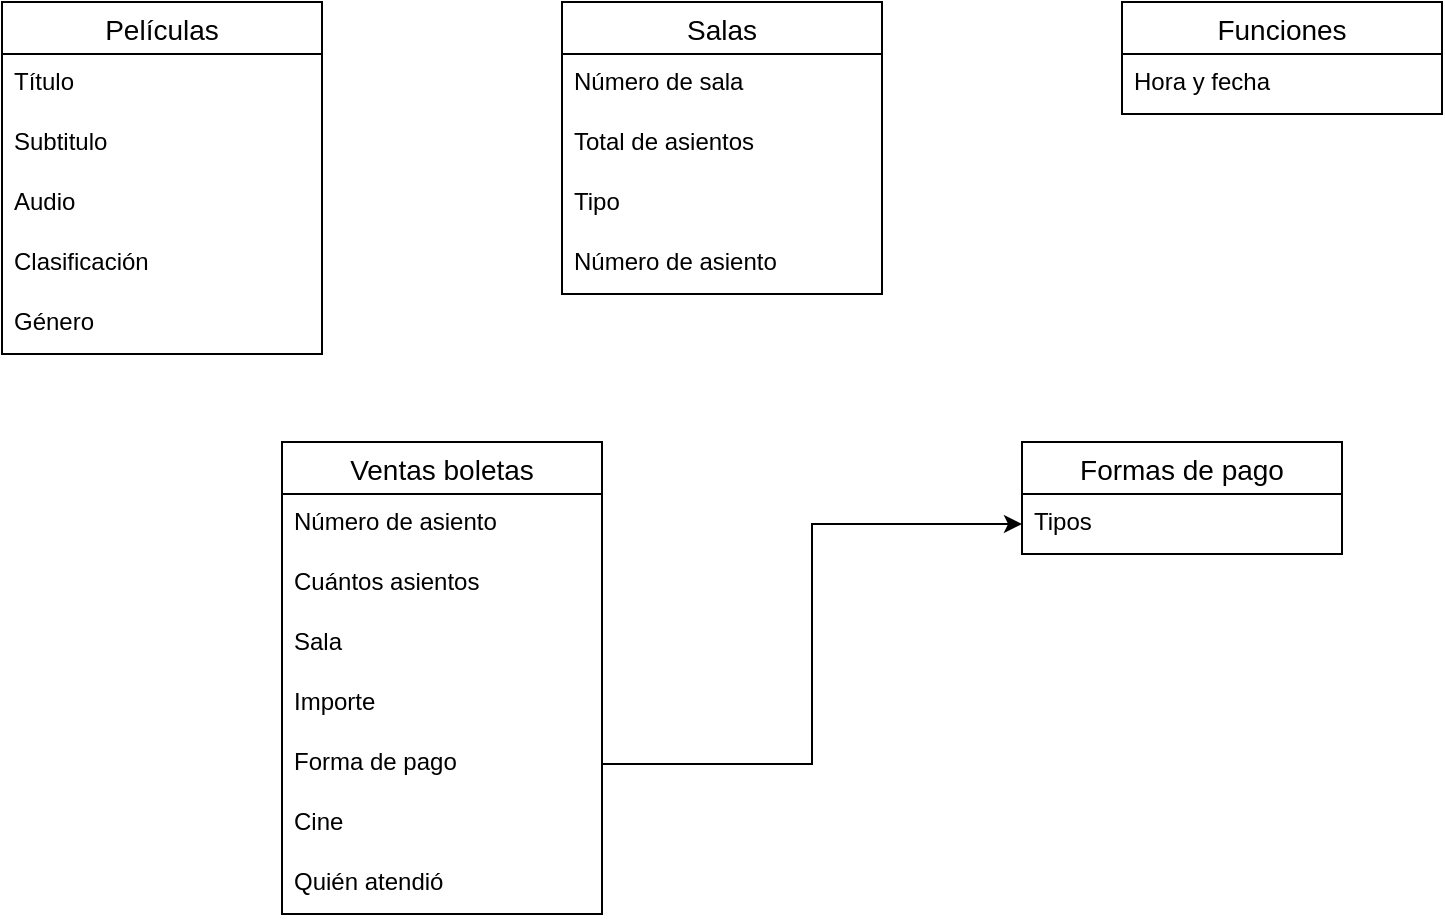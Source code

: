 <mxfile version="14.4.4" type="github">
  <diagram id="poPeXcUYdEgpsLM1qXEr" name="Page-1">
    <mxGraphModel dx="1185" dy="667" grid="1" gridSize="10" guides="1" tooltips="1" connect="1" arrows="1" fold="1" page="1" pageScale="1" pageWidth="827" pageHeight="1169" math="0" shadow="0">
      <root>
        <mxCell id="0" />
        <mxCell id="1" parent="0" />
        <mxCell id="_e6R23CtKQv3qCJ2fVG1-14" value="Películas" style="swimlane;fontStyle=0;childLayout=stackLayout;horizontal=1;startSize=26;horizontalStack=0;resizeParent=1;resizeParentMax=0;resizeLast=0;collapsible=1;marginBottom=0;align=center;fontSize=14;" vertex="1" parent="1">
          <mxGeometry x="70" y="90" width="160" height="176" as="geometry" />
        </mxCell>
        <mxCell id="_e6R23CtKQv3qCJ2fVG1-15" value="Título" style="text;strokeColor=none;fillColor=none;spacingLeft=4;spacingRight=4;overflow=hidden;rotatable=0;points=[[0,0.5],[1,0.5]];portConstraint=eastwest;fontSize=12;" vertex="1" parent="_e6R23CtKQv3qCJ2fVG1-14">
          <mxGeometry y="26" width="160" height="30" as="geometry" />
        </mxCell>
        <mxCell id="_e6R23CtKQv3qCJ2fVG1-16" value="Subtitulo" style="text;strokeColor=none;fillColor=none;spacingLeft=4;spacingRight=4;overflow=hidden;rotatable=0;points=[[0,0.5],[1,0.5]];portConstraint=eastwest;fontSize=12;" vertex="1" parent="_e6R23CtKQv3qCJ2fVG1-14">
          <mxGeometry y="56" width="160" height="30" as="geometry" />
        </mxCell>
        <mxCell id="_e6R23CtKQv3qCJ2fVG1-17" value="Audio" style="text;strokeColor=none;fillColor=none;spacingLeft=4;spacingRight=4;overflow=hidden;rotatable=0;points=[[0,0.5],[1,0.5]];portConstraint=eastwest;fontSize=12;" vertex="1" parent="_e6R23CtKQv3qCJ2fVG1-14">
          <mxGeometry y="86" width="160" height="30" as="geometry" />
        </mxCell>
        <mxCell id="_e6R23CtKQv3qCJ2fVG1-59" value="Clasificación" style="text;strokeColor=none;fillColor=none;spacingLeft=4;spacingRight=4;overflow=hidden;rotatable=0;points=[[0,0.5],[1,0.5]];portConstraint=eastwest;fontSize=12;" vertex="1" parent="_e6R23CtKQv3qCJ2fVG1-14">
          <mxGeometry y="116" width="160" height="30" as="geometry" />
        </mxCell>
        <mxCell id="_e6R23CtKQv3qCJ2fVG1-61" value="Género" style="text;strokeColor=none;fillColor=none;spacingLeft=4;spacingRight=4;overflow=hidden;rotatable=0;points=[[0,0.5],[1,0.5]];portConstraint=eastwest;fontSize=12;" vertex="1" parent="_e6R23CtKQv3qCJ2fVG1-14">
          <mxGeometry y="146" width="160" height="30" as="geometry" />
        </mxCell>
        <mxCell id="_e6R23CtKQv3qCJ2fVG1-62" value="Salas" style="swimlane;fontStyle=0;childLayout=stackLayout;horizontal=1;startSize=26;horizontalStack=0;resizeParent=1;resizeParentMax=0;resizeLast=0;collapsible=1;marginBottom=0;align=center;fontSize=14;" vertex="1" parent="1">
          <mxGeometry x="350" y="90" width="160" height="146" as="geometry" />
        </mxCell>
        <mxCell id="_e6R23CtKQv3qCJ2fVG1-63" value="Número de sala" style="text;strokeColor=none;fillColor=none;spacingLeft=4;spacingRight=4;overflow=hidden;rotatable=0;points=[[0,0.5],[1,0.5]];portConstraint=eastwest;fontSize=12;" vertex="1" parent="_e6R23CtKQv3qCJ2fVG1-62">
          <mxGeometry y="26" width="160" height="30" as="geometry" />
        </mxCell>
        <mxCell id="_e6R23CtKQv3qCJ2fVG1-64" value="Total de asientos" style="text;strokeColor=none;fillColor=none;spacingLeft=4;spacingRight=4;overflow=hidden;rotatable=0;points=[[0,0.5],[1,0.5]];portConstraint=eastwest;fontSize=12;" vertex="1" parent="_e6R23CtKQv3qCJ2fVG1-62">
          <mxGeometry y="56" width="160" height="30" as="geometry" />
        </mxCell>
        <mxCell id="_e6R23CtKQv3qCJ2fVG1-65" value="Tipo" style="text;strokeColor=none;fillColor=none;spacingLeft=4;spacingRight=4;overflow=hidden;rotatable=0;points=[[0,0.5],[1,0.5]];portConstraint=eastwest;fontSize=12;" vertex="1" parent="_e6R23CtKQv3qCJ2fVG1-62">
          <mxGeometry y="86" width="160" height="30" as="geometry" />
        </mxCell>
        <mxCell id="_e6R23CtKQv3qCJ2fVG1-66" value="Número de asiento" style="text;strokeColor=none;fillColor=none;spacingLeft=4;spacingRight=4;overflow=hidden;rotatable=0;points=[[0,0.5],[1,0.5]];portConstraint=eastwest;fontSize=12;" vertex="1" parent="_e6R23CtKQv3qCJ2fVG1-62">
          <mxGeometry y="116" width="160" height="30" as="geometry" />
        </mxCell>
        <mxCell id="_e6R23CtKQv3qCJ2fVG1-68" value="Formas de pago" style="swimlane;fontStyle=0;childLayout=stackLayout;horizontal=1;startSize=26;horizontalStack=0;resizeParent=1;resizeParentMax=0;resizeLast=0;collapsible=1;marginBottom=0;align=center;fontSize=14;" vertex="1" parent="1">
          <mxGeometry x="580" y="310" width="160" height="56" as="geometry" />
        </mxCell>
        <mxCell id="_e6R23CtKQv3qCJ2fVG1-69" value="Tipos" style="text;strokeColor=none;fillColor=none;spacingLeft=4;spacingRight=4;overflow=hidden;rotatable=0;points=[[0,0.5],[1,0.5]];portConstraint=eastwest;fontSize=12;" vertex="1" parent="_e6R23CtKQv3qCJ2fVG1-68">
          <mxGeometry y="26" width="160" height="30" as="geometry" />
        </mxCell>
        <mxCell id="_e6R23CtKQv3qCJ2fVG1-73" value="Funciones" style="swimlane;fontStyle=0;childLayout=stackLayout;horizontal=1;startSize=26;horizontalStack=0;resizeParent=1;resizeParentMax=0;resizeLast=0;collapsible=1;marginBottom=0;align=center;fontSize=14;" vertex="1" parent="1">
          <mxGeometry x="630" y="90" width="160" height="56" as="geometry" />
        </mxCell>
        <mxCell id="_e6R23CtKQv3qCJ2fVG1-74" value="Hora y fecha" style="text;strokeColor=none;fillColor=none;spacingLeft=4;spacingRight=4;overflow=hidden;rotatable=0;points=[[0,0.5],[1,0.5]];portConstraint=eastwest;fontSize=12;" vertex="1" parent="_e6R23CtKQv3qCJ2fVG1-73">
          <mxGeometry y="26" width="160" height="30" as="geometry" />
        </mxCell>
        <mxCell id="_e6R23CtKQv3qCJ2fVG1-77" value="Ventas boletas" style="swimlane;fontStyle=0;childLayout=stackLayout;horizontal=1;startSize=26;horizontalStack=0;resizeParent=1;resizeParentMax=0;resizeLast=0;collapsible=1;marginBottom=0;align=center;fontSize=14;" vertex="1" parent="1">
          <mxGeometry x="210" y="310" width="160" height="236" as="geometry" />
        </mxCell>
        <mxCell id="_e6R23CtKQv3qCJ2fVG1-78" value="Número de asiento" style="text;strokeColor=none;fillColor=none;spacingLeft=4;spacingRight=4;overflow=hidden;rotatable=0;points=[[0,0.5],[1,0.5]];portConstraint=eastwest;fontSize=12;" vertex="1" parent="_e6R23CtKQv3qCJ2fVG1-77">
          <mxGeometry y="26" width="160" height="30" as="geometry" />
        </mxCell>
        <mxCell id="_e6R23CtKQv3qCJ2fVG1-79" value="Cuántos asientos" style="text;strokeColor=none;fillColor=none;spacingLeft=4;spacingRight=4;overflow=hidden;rotatable=0;points=[[0,0.5],[1,0.5]];portConstraint=eastwest;fontSize=12;" vertex="1" parent="_e6R23CtKQv3qCJ2fVG1-77">
          <mxGeometry y="56" width="160" height="30" as="geometry" />
        </mxCell>
        <mxCell id="_e6R23CtKQv3qCJ2fVG1-80" value="Sala" style="text;strokeColor=none;fillColor=none;spacingLeft=4;spacingRight=4;overflow=hidden;rotatable=0;points=[[0,0.5],[1,0.5]];portConstraint=eastwest;fontSize=12;" vertex="1" parent="_e6R23CtKQv3qCJ2fVG1-77">
          <mxGeometry y="86" width="160" height="30" as="geometry" />
        </mxCell>
        <mxCell id="_e6R23CtKQv3qCJ2fVG1-81" value="Importe" style="text;strokeColor=none;fillColor=none;spacingLeft=4;spacingRight=4;overflow=hidden;rotatable=0;points=[[0,0.5],[1,0.5]];portConstraint=eastwest;fontSize=12;" vertex="1" parent="_e6R23CtKQv3qCJ2fVG1-77">
          <mxGeometry y="116" width="160" height="30" as="geometry" />
        </mxCell>
        <mxCell id="_e6R23CtKQv3qCJ2fVG1-84" value="Forma de pago" style="text;strokeColor=none;fillColor=none;spacingLeft=4;spacingRight=4;overflow=hidden;rotatable=0;points=[[0,0.5],[1,0.5]];portConstraint=eastwest;fontSize=12;" vertex="1" parent="_e6R23CtKQv3qCJ2fVG1-77">
          <mxGeometry y="146" width="160" height="30" as="geometry" />
        </mxCell>
        <mxCell id="_e6R23CtKQv3qCJ2fVG1-83" value="Cine" style="text;strokeColor=none;fillColor=none;spacingLeft=4;spacingRight=4;overflow=hidden;rotatable=0;points=[[0,0.5],[1,0.5]];portConstraint=eastwest;fontSize=12;" vertex="1" parent="_e6R23CtKQv3qCJ2fVG1-77">
          <mxGeometry y="176" width="160" height="30" as="geometry" />
        </mxCell>
        <mxCell id="_e6R23CtKQv3qCJ2fVG1-85" value="Quién atendió" style="text;strokeColor=none;fillColor=none;spacingLeft=4;spacingRight=4;overflow=hidden;rotatable=0;points=[[0,0.5],[1,0.5]];portConstraint=eastwest;fontSize=12;" vertex="1" parent="_e6R23CtKQv3qCJ2fVG1-77">
          <mxGeometry y="206" width="160" height="30" as="geometry" />
        </mxCell>
        <mxCell id="_e6R23CtKQv3qCJ2fVG1-88" style="edgeStyle=orthogonalEdgeStyle;rounded=0;orthogonalLoop=1;jettySize=auto;html=1;exitX=1;exitY=0.5;exitDx=0;exitDy=0;" edge="1" parent="1" source="_e6R23CtKQv3qCJ2fVG1-84">
          <mxGeometry relative="1" as="geometry">
            <mxPoint x="580" y="351" as="targetPoint" />
            <Array as="points">
              <mxPoint x="475" y="471" />
              <mxPoint x="475" y="351" />
              <mxPoint x="580" y="351" />
            </Array>
          </mxGeometry>
        </mxCell>
      </root>
    </mxGraphModel>
  </diagram>
</mxfile>
